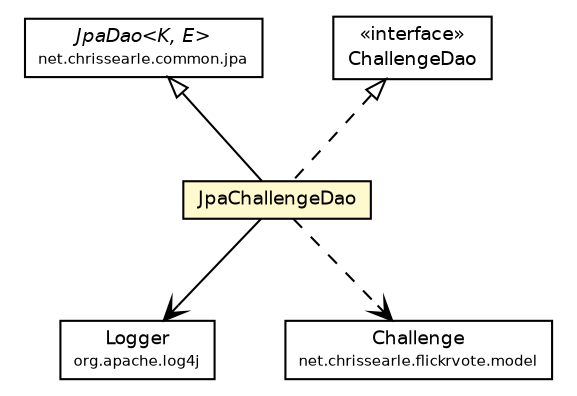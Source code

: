 #!/usr/local/bin/dot
#
# Class diagram 
# Generated by UmlGraph version 4.6 (http://www.spinellis.gr/sw/umlgraph)
#

digraph G {
	edge [fontname="Helvetica",fontsize=10,labelfontname="Helvetica",labelfontsize=10];
	node [fontname="Helvetica",fontsize=10,shape=plaintext];
	// net.chrissearle.flickrvote.dao.JpaChallengeDao
	c44 [label=<<table border="0" cellborder="1" cellspacing="0" cellpadding="2" port="p" bgcolor="lemonChiffon" href="./JpaChallengeDao.html">
		<tr><td><table border="0" cellspacing="0" cellpadding="1">
			<tr><td> JpaChallengeDao </td></tr>
		</table></td></tr>
		</table>>, fontname="Helvetica", fontcolor="black", fontsize=9.0];
	//net.chrissearle.flickrvote.dao.JpaChallengeDao extends net.chrissearle.common.jpa.JpaDao<java.lang.String, net.chrissearle.flickrvote.model.Challenge>
	c45:p -> c44:p [dir=back,arrowtail=empty];
	//net.chrissearle.flickrvote.dao.JpaChallengeDao implements net.chrissearle.flickrvote.dao.ChallengeDao
	c46:p -> c44:p [dir=back,arrowtail=empty,style=dashed];
	// net.chrissearle.flickrvote.dao.JpaChallengeDao NAVASSOC org.apache.log4j.Logger
	c44:p -> c47:p [taillabel="", label="", headlabel="", fontname="Helvetica", fontcolor="black", fontsize=10.0, color="black", arrowhead=open];
	// net.chrissearle.flickrvote.dao.JpaChallengeDao DEPEND net.chrissearle.flickrvote.model.Challenge
	c44:p -> c48:p [taillabel="", label="", headlabel="", fontname="Helvetica", fontcolor="black", fontsize=10.0, color="black", arrowhead=open, style=dashed];
	// net.chrissearle.common.jpa.JpaDao<K, E>
	c45 [label=<<table border="0" cellborder="1" cellspacing="0" cellpadding="2" port="p">
		<tr><td><table border="0" cellspacing="0" cellpadding="1">
			<tr><td><font face="Helvetica-Oblique"> JpaDao&lt;K, E&gt; </font></td></tr>
			<tr><td><font point-size="7.0"> net.chrissearle.common.jpa </font></td></tr>
		</table></td></tr>
		</table>>, fontname="Helvetica", fontcolor="black", fontsize=9.0];
	// net.chrissearle.flickrvote.model.Challenge
	c48 [label=<<table border="0" cellborder="1" cellspacing="0" cellpadding="2" port="p">
		<tr><td><table border="0" cellspacing="0" cellpadding="1">
			<tr><td> Challenge </td></tr>
			<tr><td><font point-size="7.0"> net.chrissearle.flickrvote.model </font></td></tr>
		</table></td></tr>
		</table>>, fontname="Helvetica", fontcolor="black", fontsize=9.0];
	// net.chrissearle.flickrvote.dao.ChallengeDao
	c46 [label=<<table border="0" cellborder="1" cellspacing="0" cellpadding="2" port="p">
		<tr><td><table border="0" cellspacing="0" cellpadding="1">
			<tr><td> &laquo;interface&raquo; </td></tr>
			<tr><td> ChallengeDao </td></tr>
		</table></td></tr>
		</table>>, fontname="Helvetica", fontcolor="black", fontsize=9.0];
	// org.apache.log4j.Logger
	c47 [label=<<table border="0" cellborder="1" cellspacing="0" cellpadding="2" port="p">
		<tr><td><table border="0" cellspacing="0" cellpadding="1">
			<tr><td> Logger </td></tr>
			<tr><td><font point-size="7.0"> org.apache.log4j </font></td></tr>
		</table></td></tr>
		</table>>, fontname="Helvetica", fontcolor="black", fontsize=9.0];
}

